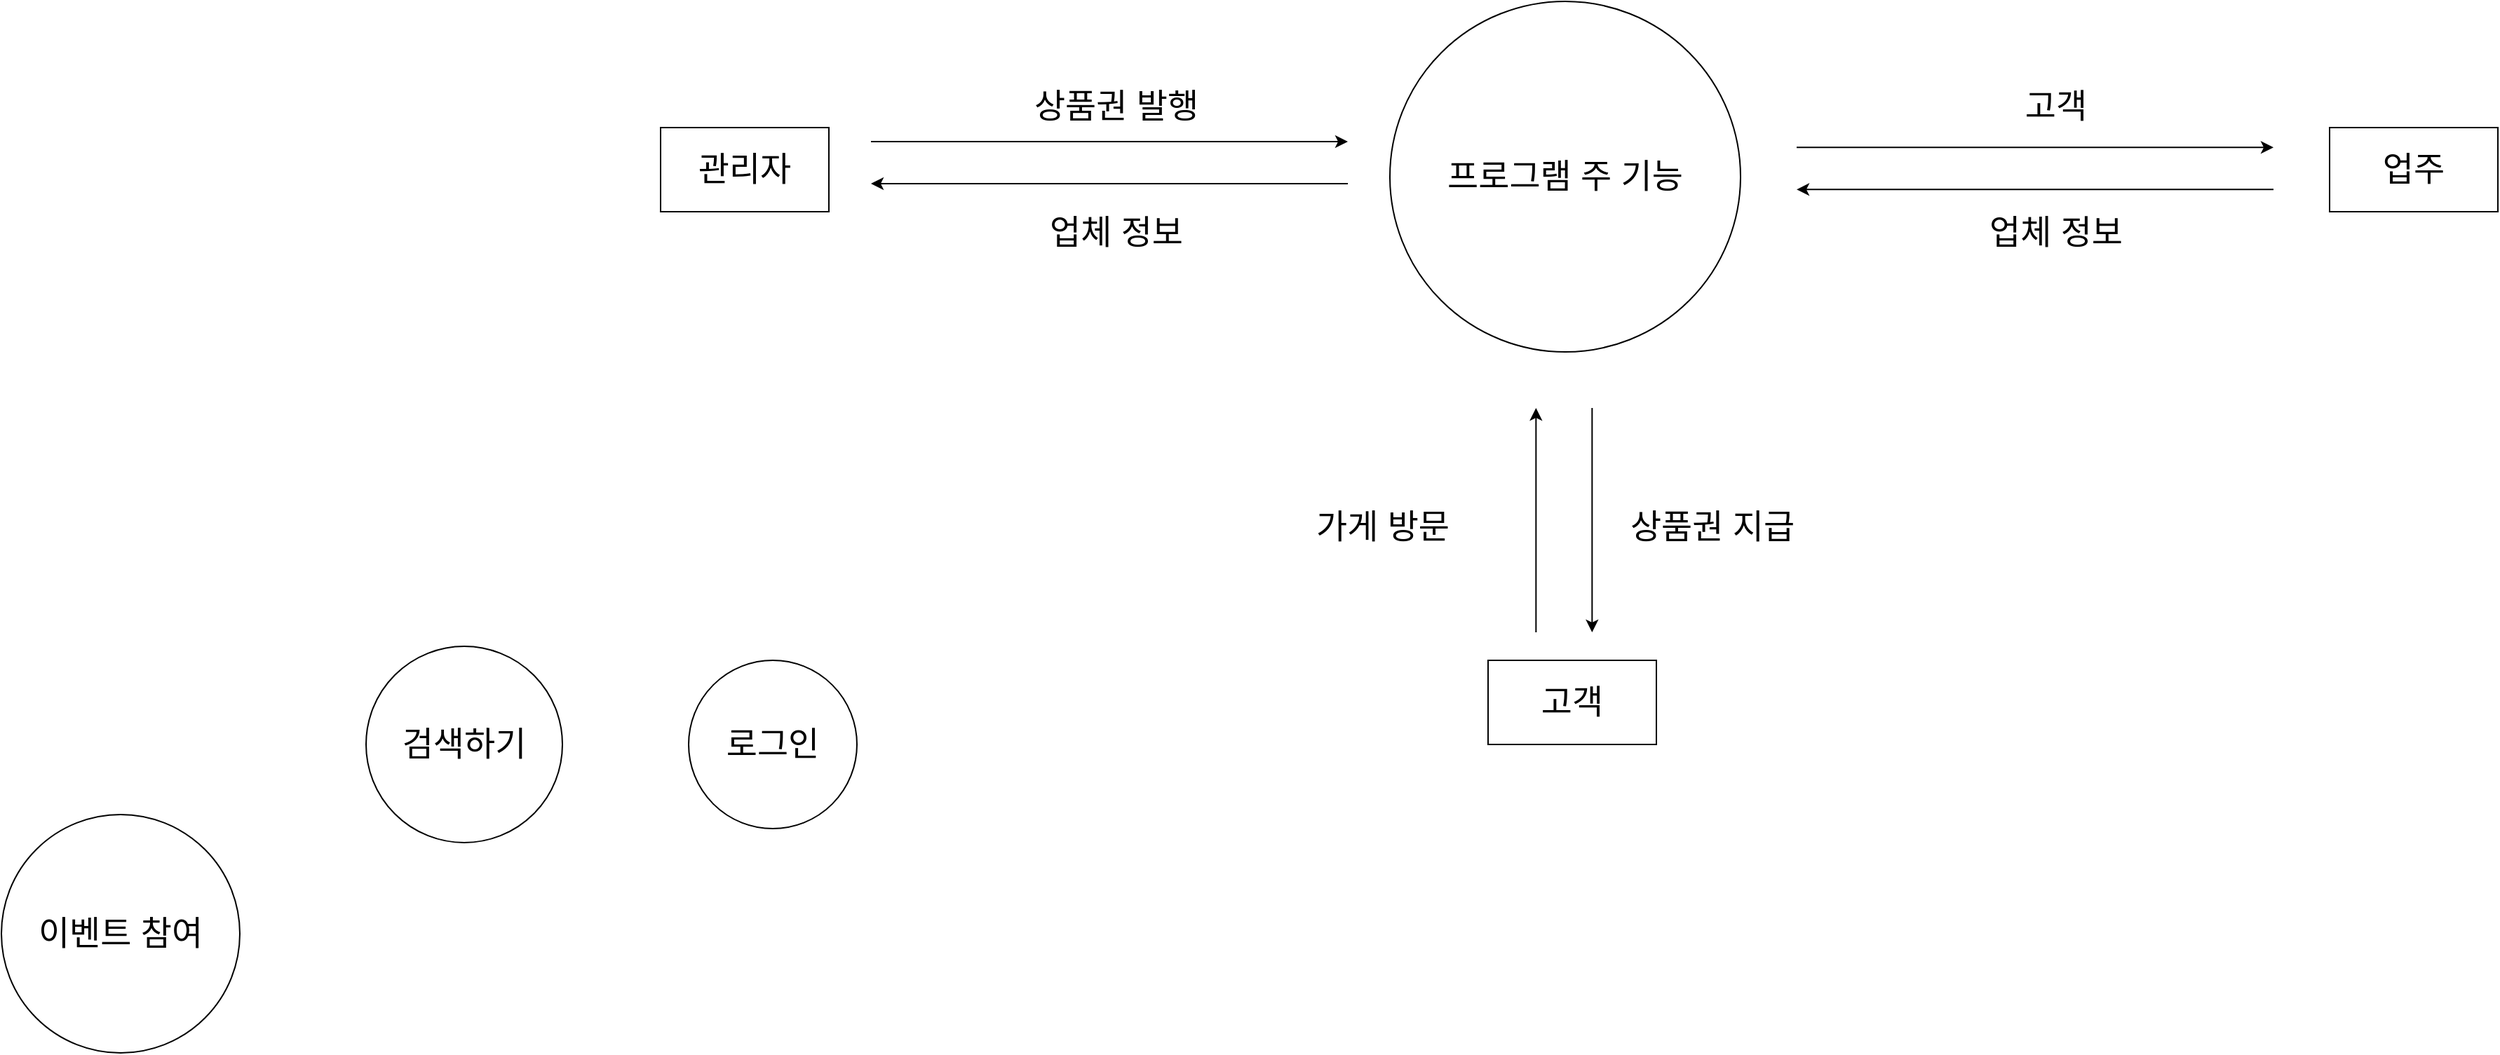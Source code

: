 <mxfile version="15.9.6" type="github">
  <diagram id="uyy2j0fEylNc8Pu5PRSM" name="페이지-1">
    <mxGraphModel dx="3819" dy="816" grid="1" gridSize="10" guides="1" tooltips="1" connect="1" arrows="1" fold="1" page="1" pageScale="1" pageWidth="2336" pageHeight="1654" math="0" shadow="0">
      <root>
        <mxCell id="0" />
        <mxCell id="1" parent="0" />
        <mxCell id="exIGDDAsjf5PF7rCGTXC-1" value="&lt;font style=&quot;font-size: 24px&quot;&gt;관리자&lt;/font&gt;" style="rounded=0;whiteSpace=wrap;html=1;" vertex="1" parent="1">
          <mxGeometry x="130" y="270" width="120" height="60" as="geometry" />
        </mxCell>
        <mxCell id="exIGDDAsjf5PF7rCGTXC-3" value="&lt;font style=&quot;font-size: 24px&quot;&gt;고객&lt;/font&gt;" style="rounded=0;whiteSpace=wrap;html=1;" vertex="1" parent="1">
          <mxGeometry x="720" y="650" width="120" height="60" as="geometry" />
        </mxCell>
        <mxCell id="exIGDDAsjf5PF7rCGTXC-4" value="&lt;font style=&quot;font-size: 24px&quot;&gt;업주&lt;/font&gt;" style="rounded=0;whiteSpace=wrap;html=1;" vertex="1" parent="1">
          <mxGeometry x="1320" y="270" width="120" height="60" as="geometry" />
        </mxCell>
        <mxCell id="exIGDDAsjf5PF7rCGTXC-6" value="검색하기" style="ellipse;whiteSpace=wrap;html=1;aspect=fixed;fontSize=24;" vertex="1" parent="1">
          <mxGeometry x="-80" y="640" width="140" height="140" as="geometry" />
        </mxCell>
        <mxCell id="exIGDDAsjf5PF7rCGTXC-7" value="로그인" style="ellipse;whiteSpace=wrap;html=1;aspect=fixed;fontSize=24;" vertex="1" parent="1">
          <mxGeometry x="150" y="650" width="120" height="120" as="geometry" />
        </mxCell>
        <mxCell id="exIGDDAsjf5PF7rCGTXC-8" value="이벤트 참여" style="ellipse;whiteSpace=wrap;html=1;aspect=fixed;fontSize=24;" vertex="1" parent="1">
          <mxGeometry x="-340" y="760" width="170" height="170" as="geometry" />
        </mxCell>
        <mxCell id="exIGDDAsjf5PF7rCGTXC-9" value="프로그램 주 기능" style="ellipse;whiteSpace=wrap;html=1;aspect=fixed;fontSize=24;" vertex="1" parent="1">
          <mxGeometry x="650" y="180" width="250" height="250" as="geometry" />
        </mxCell>
        <mxCell id="exIGDDAsjf5PF7rCGTXC-10" value="" style="endArrow=classic;html=1;rounded=0;fontSize=24;" edge="1" parent="1">
          <mxGeometry width="50" height="50" relative="1" as="geometry">
            <mxPoint x="280" y="280" as="sourcePoint" />
            <mxPoint x="620" y="280" as="targetPoint" />
          </mxGeometry>
        </mxCell>
        <mxCell id="exIGDDAsjf5PF7rCGTXC-12" value="상품권 발행" style="text;html=1;strokeColor=none;fillColor=none;align=center;verticalAlign=middle;whiteSpace=wrap;rounded=0;fontSize=24;" vertex="1" parent="1">
          <mxGeometry x="370" y="240" width="170" height="30" as="geometry" />
        </mxCell>
        <mxCell id="exIGDDAsjf5PF7rCGTXC-13" value="" style="endArrow=classic;html=1;rounded=0;fontSize=24;" edge="1" parent="1">
          <mxGeometry width="50" height="50" relative="1" as="geometry">
            <mxPoint x="620" y="310" as="sourcePoint" />
            <mxPoint x="280" y="310" as="targetPoint" />
          </mxGeometry>
        </mxCell>
        <mxCell id="exIGDDAsjf5PF7rCGTXC-14" value="" style="endArrow=classic;html=1;rounded=0;fontSize=24;" edge="1" parent="1">
          <mxGeometry width="50" height="50" relative="1" as="geometry">
            <mxPoint x="940" y="284.17" as="sourcePoint" />
            <mxPoint x="1280" y="284.17" as="targetPoint" />
          </mxGeometry>
        </mxCell>
        <mxCell id="exIGDDAsjf5PF7rCGTXC-15" value="" style="endArrow=classic;html=1;rounded=0;fontSize=24;" edge="1" parent="1">
          <mxGeometry width="50" height="50" relative="1" as="geometry">
            <mxPoint x="1280" y="314.17" as="sourcePoint" />
            <mxPoint x="940" y="314.17" as="targetPoint" />
          </mxGeometry>
        </mxCell>
        <mxCell id="exIGDDAsjf5PF7rCGTXC-16" value="" style="endArrow=classic;html=1;rounded=0;fontSize=24;" edge="1" parent="1">
          <mxGeometry width="50" height="50" relative="1" as="geometry">
            <mxPoint x="794.17" y="470" as="sourcePoint" />
            <mxPoint x="794.17" y="630" as="targetPoint" />
          </mxGeometry>
        </mxCell>
        <mxCell id="exIGDDAsjf5PF7rCGTXC-17" value="" style="endArrow=classic;html=1;rounded=0;fontSize=24;" edge="1" parent="1">
          <mxGeometry width="50" height="50" relative="1" as="geometry">
            <mxPoint x="754.17" y="630" as="sourcePoint" />
            <mxPoint x="754.17" y="470" as="targetPoint" />
          </mxGeometry>
        </mxCell>
        <mxCell id="exIGDDAsjf5PF7rCGTXC-18" value="업체 정보" style="text;html=1;strokeColor=none;fillColor=none;align=center;verticalAlign=middle;whiteSpace=wrap;rounded=0;fontSize=24;" vertex="1" parent="1">
          <mxGeometry x="370" y="330" width="170" height="30" as="geometry" />
        </mxCell>
        <mxCell id="exIGDDAsjf5PF7rCGTXC-19" value="고객" style="text;html=1;strokeColor=none;fillColor=none;align=center;verticalAlign=middle;whiteSpace=wrap;rounded=0;fontSize=24;" vertex="1" parent="1">
          <mxGeometry x="1040" y="240" width="170" height="30" as="geometry" />
        </mxCell>
        <mxCell id="exIGDDAsjf5PF7rCGTXC-20" value="업체 정보" style="text;html=1;strokeColor=none;fillColor=none;align=center;verticalAlign=middle;whiteSpace=wrap;rounded=0;fontSize=24;" vertex="1" parent="1">
          <mxGeometry x="1040" y="330" width="170" height="30" as="geometry" />
        </mxCell>
        <mxCell id="exIGDDAsjf5PF7rCGTXC-21" value="가게 방문" style="text;html=1;strokeColor=none;fillColor=none;align=center;verticalAlign=middle;whiteSpace=wrap;rounded=0;fontSize=24;" vertex="1" parent="1">
          <mxGeometry x="560" y="540" width="170" height="30" as="geometry" />
        </mxCell>
        <mxCell id="exIGDDAsjf5PF7rCGTXC-22" value="상품권 지급" style="text;html=1;strokeColor=none;fillColor=none;align=center;verticalAlign=middle;whiteSpace=wrap;rounded=0;fontSize=24;" vertex="1" parent="1">
          <mxGeometry x="780" y="540" width="200" height="30" as="geometry" />
        </mxCell>
      </root>
    </mxGraphModel>
  </diagram>
</mxfile>
